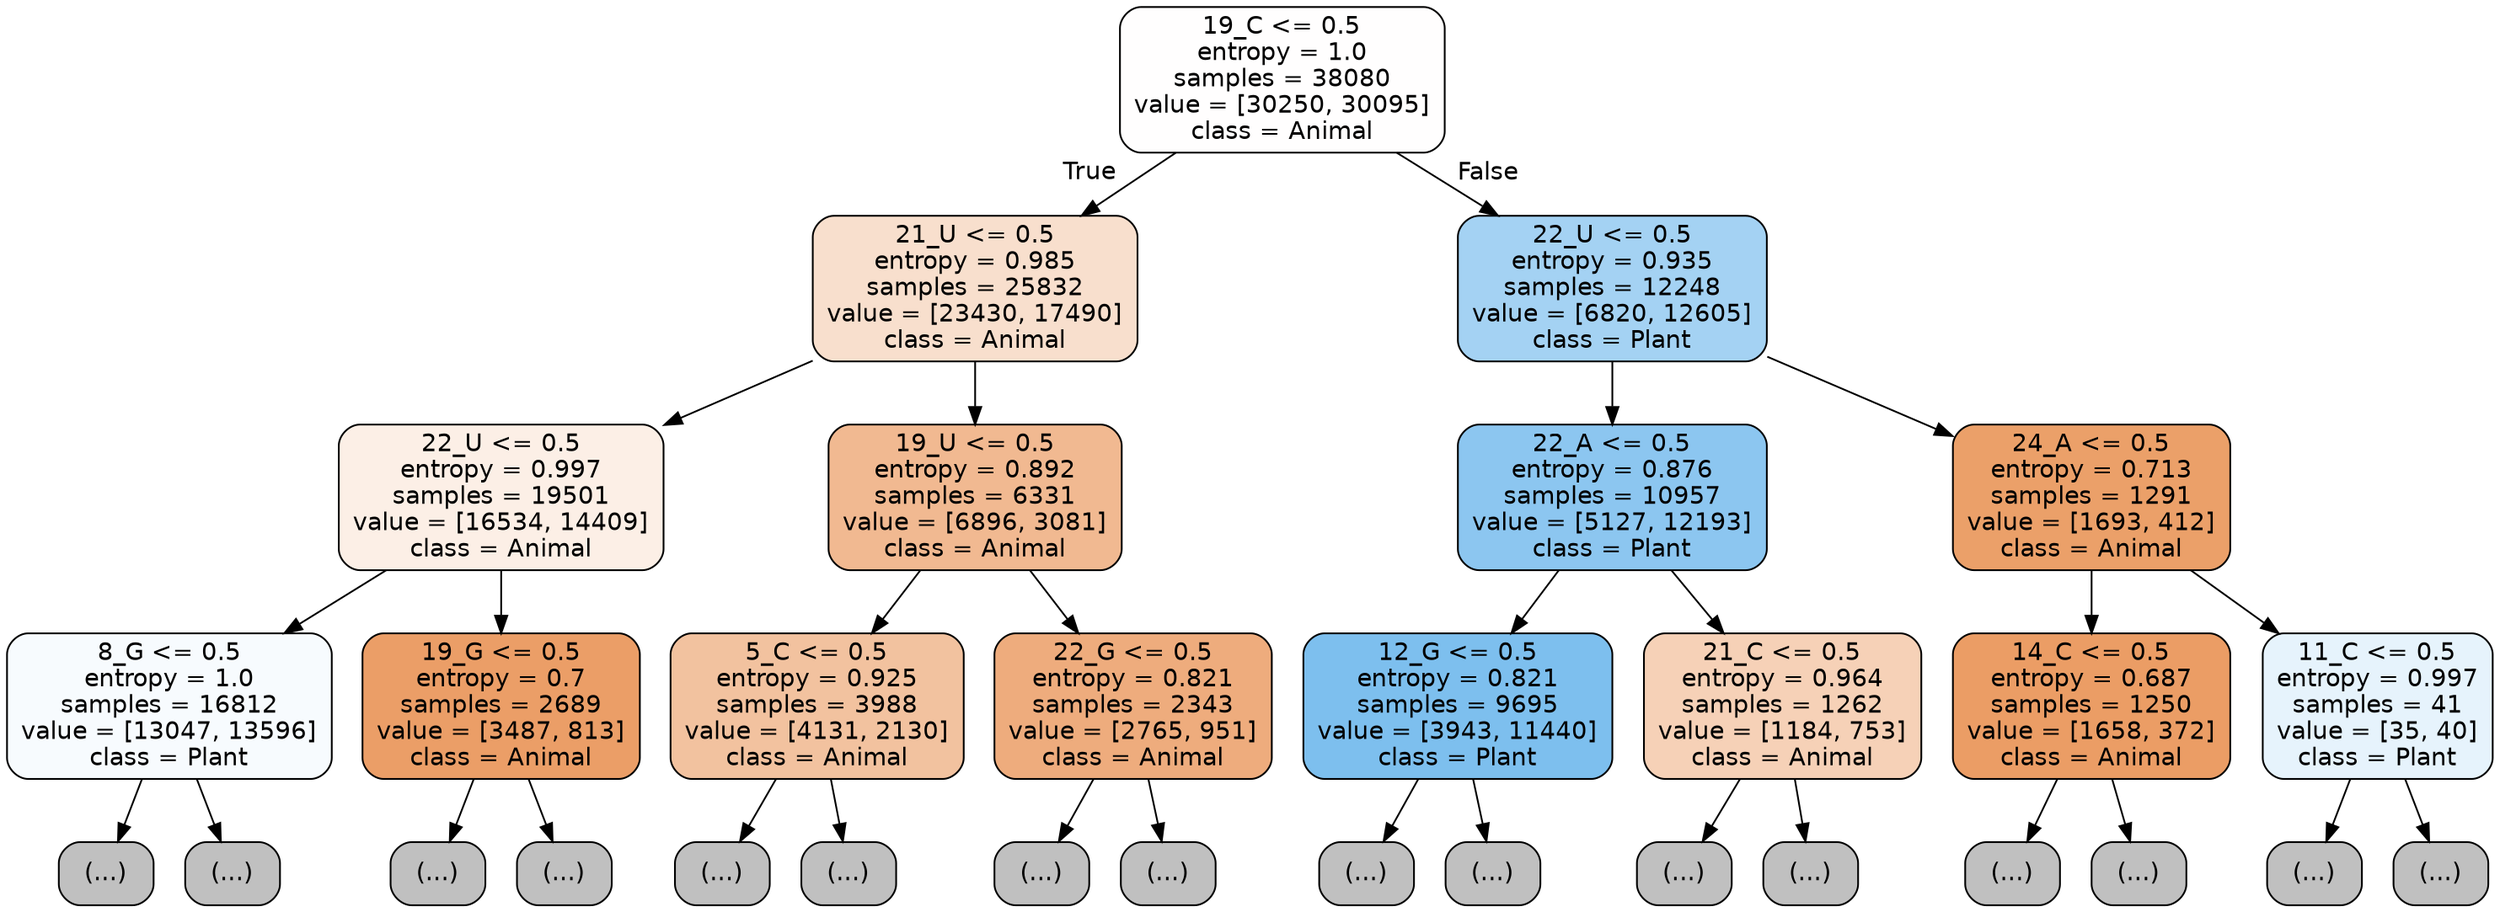 digraph Tree {
node [shape=box, style="filled, rounded", color="black", fontname="helvetica"] ;
edge [fontname="helvetica"] ;
0 [label="19_C <= 0.5\nentropy = 1.0\nsamples = 38080\nvalue = [30250, 30095]\nclass = Animal", fillcolor="#fffefe"] ;
1 [label="21_U <= 0.5\nentropy = 0.985\nsamples = 25832\nvalue = [23430, 17490]\nclass = Animal", fillcolor="#f8dfcd"] ;
0 -> 1 [labeldistance=2.5, labelangle=45, headlabel="True"] ;
2 [label="22_U <= 0.5\nentropy = 0.997\nsamples = 19501\nvalue = [16534, 14409]\nclass = Animal", fillcolor="#fcefe6"] ;
1 -> 2 ;
3 [label="8_G <= 0.5\nentropy = 1.0\nsamples = 16812\nvalue = [13047, 13596]\nclass = Plant", fillcolor="#f7fbfe"] ;
2 -> 3 ;
4 [label="(...)", fillcolor="#C0C0C0"] ;
3 -> 4 ;
6597 [label="(...)", fillcolor="#C0C0C0"] ;
3 -> 6597 ;
9100 [label="19_G <= 0.5\nentropy = 0.7\nsamples = 2689\nvalue = [3487, 813]\nclass = Animal", fillcolor="#eb9e67"] ;
2 -> 9100 ;
9101 [label="(...)", fillcolor="#C0C0C0"] ;
9100 -> 9101 ;
9714 [label="(...)", fillcolor="#C0C0C0"] ;
9100 -> 9714 ;
10127 [label="19_U <= 0.5\nentropy = 0.892\nsamples = 6331\nvalue = [6896, 3081]\nclass = Animal", fillcolor="#f1b991"] ;
1 -> 10127 ;
10128 [label="5_C <= 0.5\nentropy = 0.925\nsamples = 3988\nvalue = [4131, 2130]\nclass = Animal", fillcolor="#f2c29f"] ;
10127 -> 10128 ;
10129 [label="(...)", fillcolor="#C0C0C0"] ;
10128 -> 10129 ;
11594 [label="(...)", fillcolor="#C0C0C0"] ;
10128 -> 11594 ;
11909 [label="22_G <= 0.5\nentropy = 0.821\nsamples = 2343\nvalue = [2765, 951]\nclass = Animal", fillcolor="#eeac7d"] ;
10127 -> 11909 ;
11910 [label="(...)", fillcolor="#C0C0C0"] ;
11909 -> 11910 ;
12769 [label="(...)", fillcolor="#C0C0C0"] ;
11909 -> 12769 ;
12908 [label="22_U <= 0.5\nentropy = 0.935\nsamples = 12248\nvalue = [6820, 12605]\nclass = Plant", fillcolor="#a4d2f3"] ;
0 -> 12908 [labeldistance=2.5, labelangle=-45, headlabel="False"] ;
12909 [label="22_A <= 0.5\nentropy = 0.876\nsamples = 10957\nvalue = [5127, 12193]\nclass = Plant", fillcolor="#8cc6f0"] ;
12908 -> 12909 ;
12910 [label="12_G <= 0.5\nentropy = 0.821\nsamples = 9695\nvalue = [3943, 11440]\nclass = Plant", fillcolor="#7dbfee"] ;
12909 -> 12910 ;
12911 [label="(...)", fillcolor="#C0C0C0"] ;
12910 -> 12911 ;
15076 [label="(...)", fillcolor="#C0C0C0"] ;
12910 -> 15076 ;
15879 [label="21_C <= 0.5\nentropy = 0.964\nsamples = 1262\nvalue = [1184, 753]\nclass = Animal", fillcolor="#f6d1b7"] ;
12909 -> 15879 ;
15880 [label="(...)", fillcolor="#C0C0C0"] ;
15879 -> 15880 ;
16309 [label="(...)", fillcolor="#C0C0C0"] ;
15879 -> 16309 ;
16446 [label="24_A <= 0.5\nentropy = 0.713\nsamples = 1291\nvalue = [1693, 412]\nclass = Animal", fillcolor="#eba069"] ;
12908 -> 16446 ;
16447 [label="14_C <= 0.5\nentropy = 0.687\nsamples = 1250\nvalue = [1658, 372]\nclass = Animal", fillcolor="#eb9d65"] ;
16446 -> 16447 ;
16448 [label="(...)", fillcolor="#C0C0C0"] ;
16447 -> 16448 ;
16843 [label="(...)", fillcolor="#C0C0C0"] ;
16447 -> 16843 ;
16944 [label="11_C <= 0.5\nentropy = 0.997\nsamples = 41\nvalue = [35, 40]\nclass = Plant", fillcolor="#e6f3fc"] ;
16446 -> 16944 ;
16945 [label="(...)", fillcolor="#C0C0C0"] ;
16944 -> 16945 ;
16972 [label="(...)", fillcolor="#C0C0C0"] ;
16944 -> 16972 ;
}